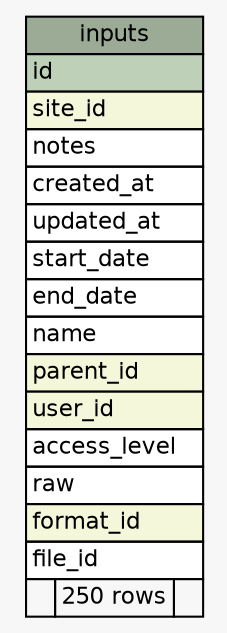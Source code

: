 // dot 2.30.1 on Mac OS X 10.7.5
// SchemaSpy rev 590
digraph "inputs" {
  graph [
    rankdir="RL"
    bgcolor="#f7f7f7"
    nodesep="0.18"
    ranksep="0.46"
    fontname="Helvetica"
    fontsize="11"
  ];
  node [
    fontname="Helvetica"
    fontsize="11"
    shape="plaintext"
  ];
  edge [
    arrowsize="0.8"
  ];
  "inputs" [
    label=<
    <TABLE BORDER="0" CELLBORDER="1" CELLSPACING="0" BGCOLOR="#ffffff">
      <TR><TD COLSPAN="3" BGCOLOR="#9bab96" ALIGN="CENTER">inputs</TD></TR>
      <TR><TD PORT="id" COLSPAN="3" BGCOLOR="#bed1b8" ALIGN="LEFT">id</TD></TR>
      <TR><TD PORT="site_id" COLSPAN="3" BGCOLOR="#f4f7da" ALIGN="LEFT">site_id</TD></TR>
      <TR><TD PORT="notes" COLSPAN="3" ALIGN="LEFT">notes</TD></TR>
      <TR><TD PORT="created_at" COLSPAN="3" ALIGN="LEFT">created_at</TD></TR>
      <TR><TD PORT="updated_at" COLSPAN="3" ALIGN="LEFT">updated_at</TD></TR>
      <TR><TD PORT="start_date" COLSPAN="3" ALIGN="LEFT">start_date</TD></TR>
      <TR><TD PORT="end_date" COLSPAN="3" ALIGN="LEFT">end_date</TD></TR>
      <TR><TD PORT="name" COLSPAN="3" ALIGN="LEFT">name</TD></TR>
      <TR><TD PORT="parent_id" COLSPAN="3" BGCOLOR="#f4f7da" ALIGN="LEFT">parent_id</TD></TR>
      <TR><TD PORT="user_id" COLSPAN="3" BGCOLOR="#f4f7da" ALIGN="LEFT">user_id</TD></TR>
      <TR><TD PORT="access_level" COLSPAN="3" ALIGN="LEFT">access_level</TD></TR>
      <TR><TD PORT="raw" COLSPAN="3" ALIGN="LEFT">raw</TD></TR>
      <TR><TD PORT="format_id" COLSPAN="3" BGCOLOR="#f4f7da" ALIGN="LEFT">format_id</TD></TR>
      <TR><TD PORT="file_id" COLSPAN="3" ALIGN="LEFT">file_id</TD></TR>
      <TR><TD ALIGN="LEFT" BGCOLOR="#f7f7f7">  </TD><TD ALIGN="RIGHT" BGCOLOR="#f7f7f7">250 rows</TD><TD ALIGN="RIGHT" BGCOLOR="#f7f7f7">  </TD></TR>
    </TABLE>>
    URL="tables/inputs.html"
    tooltip="inputs"
  ];
}
